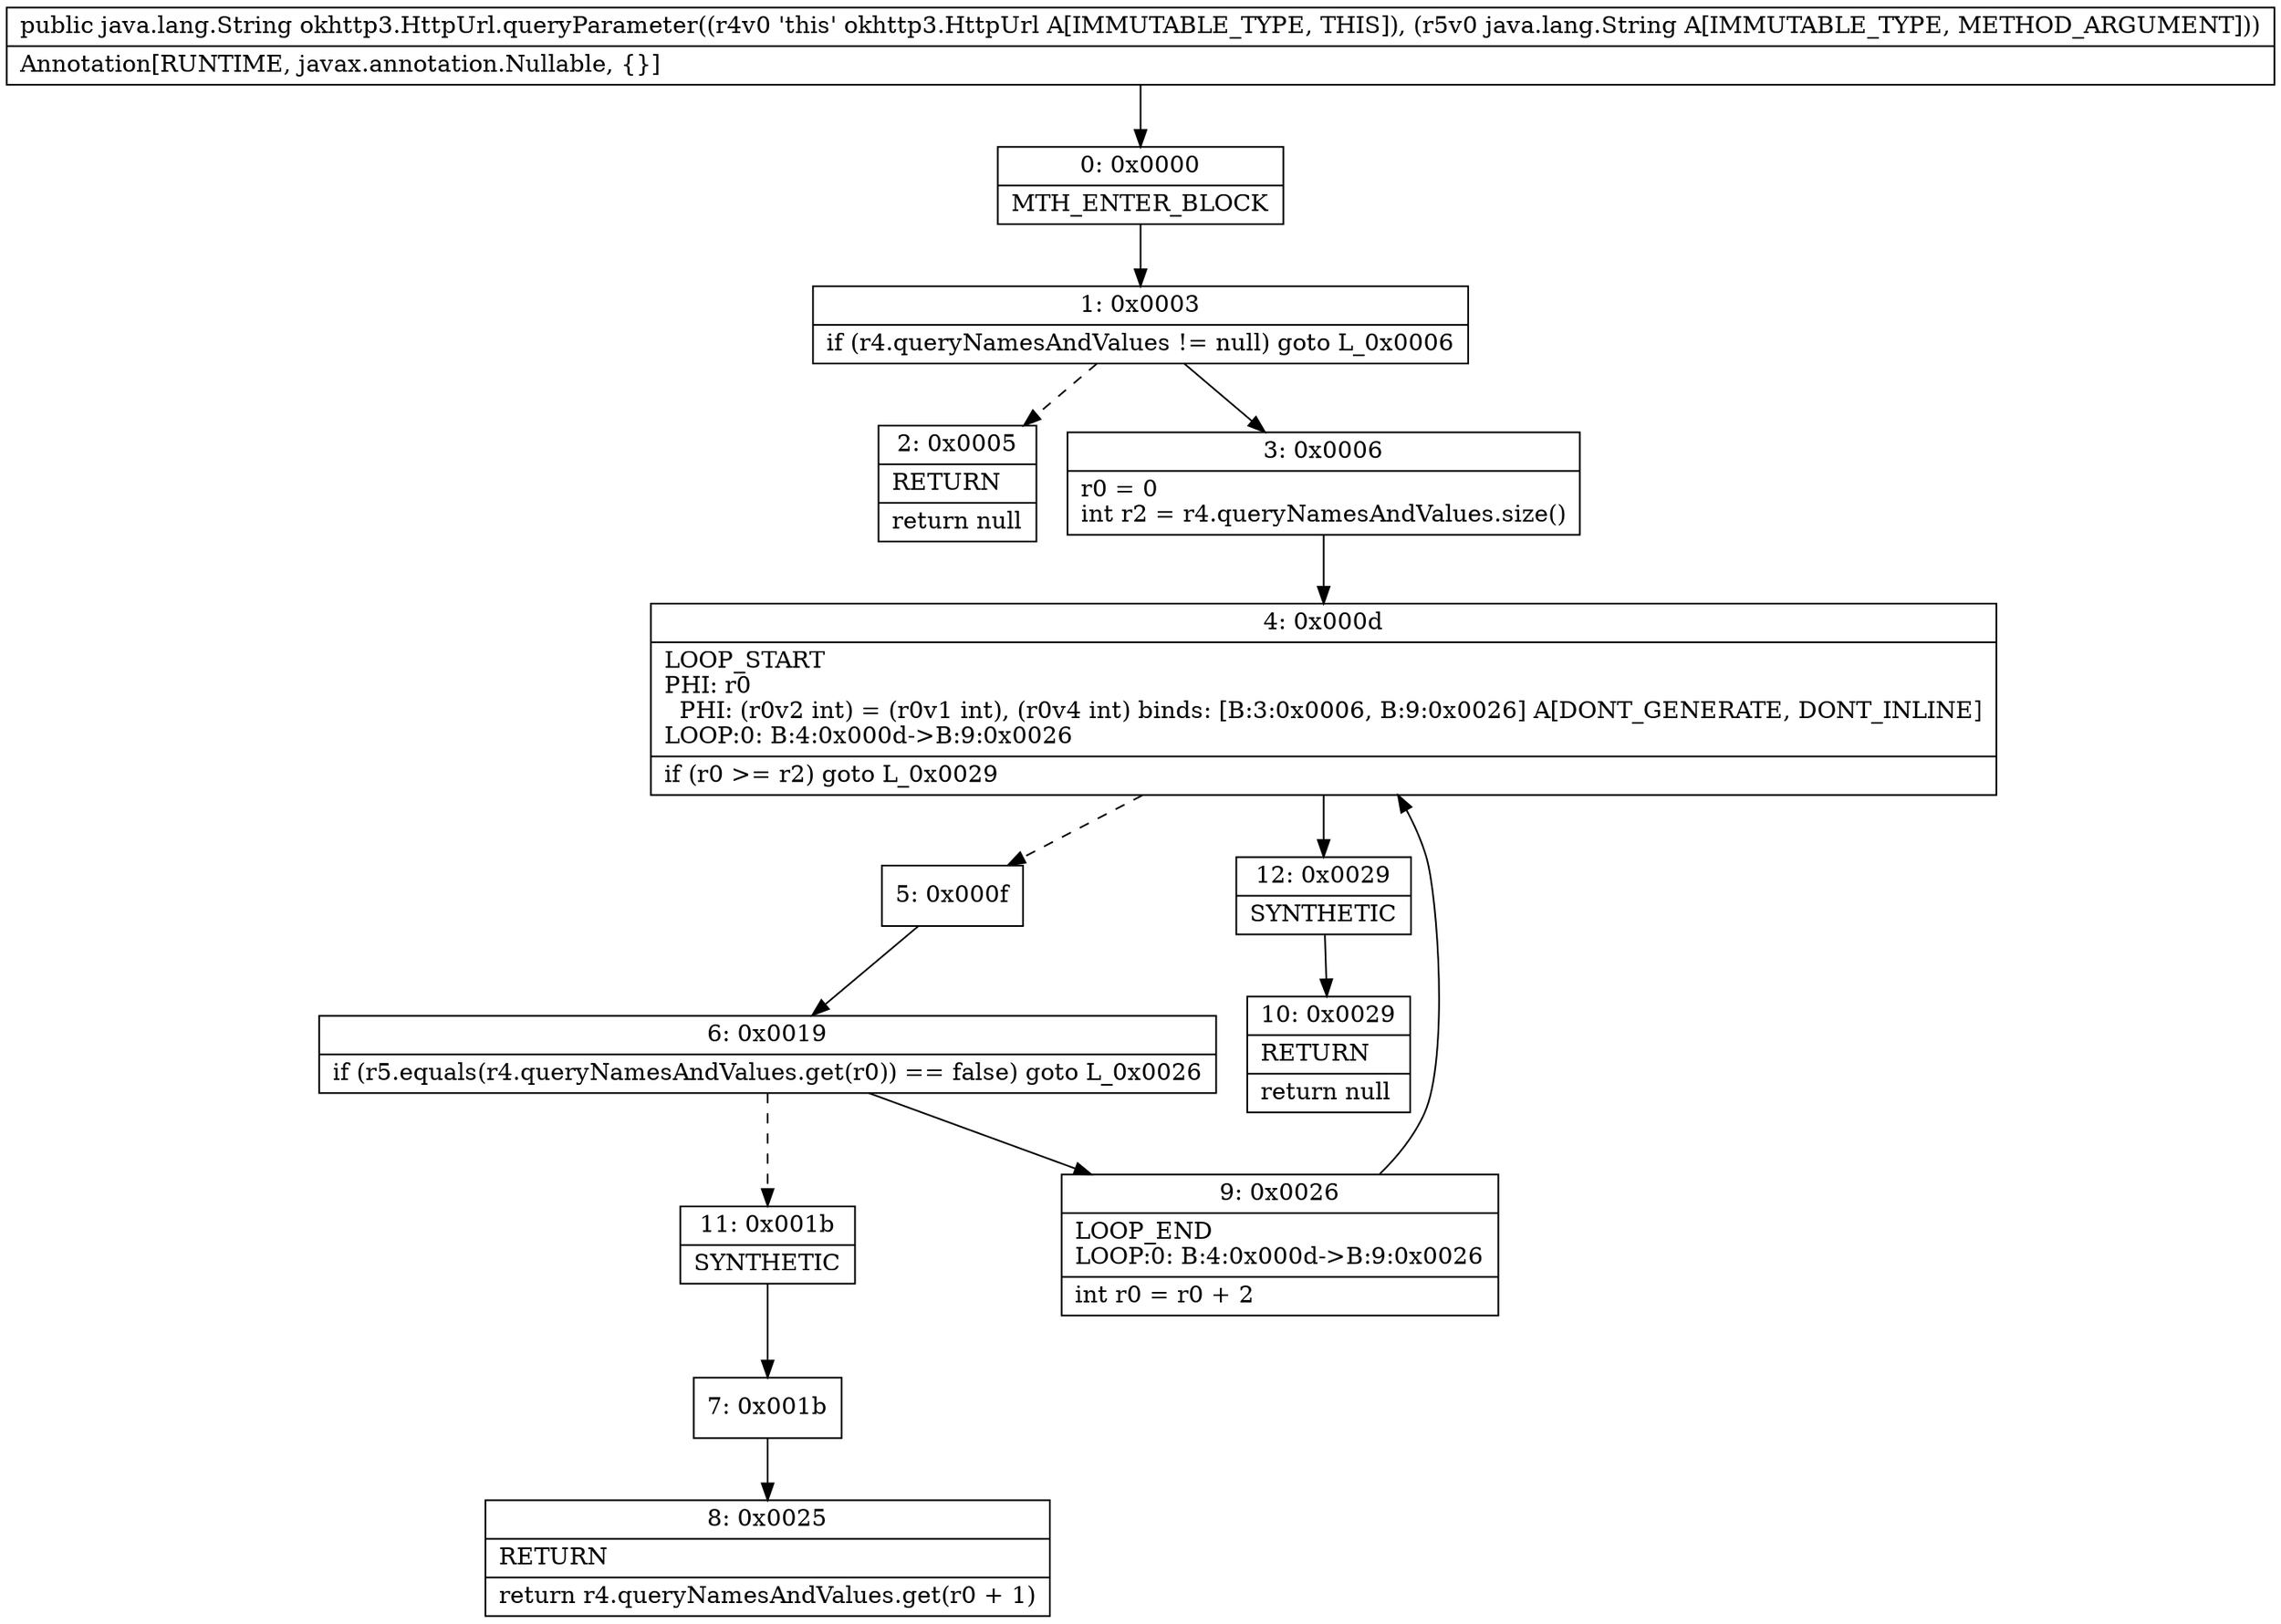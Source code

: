 digraph "CFG forokhttp3.HttpUrl.queryParameter(Ljava\/lang\/String;)Ljava\/lang\/String;" {
Node_0 [shape=record,label="{0\:\ 0x0000|MTH_ENTER_BLOCK\l}"];
Node_1 [shape=record,label="{1\:\ 0x0003|if (r4.queryNamesAndValues != null) goto L_0x0006\l}"];
Node_2 [shape=record,label="{2\:\ 0x0005|RETURN\l|return null\l}"];
Node_3 [shape=record,label="{3\:\ 0x0006|r0 = 0\lint r2 = r4.queryNamesAndValues.size()\l}"];
Node_4 [shape=record,label="{4\:\ 0x000d|LOOP_START\lPHI: r0 \l  PHI: (r0v2 int) = (r0v1 int), (r0v4 int) binds: [B:3:0x0006, B:9:0x0026] A[DONT_GENERATE, DONT_INLINE]\lLOOP:0: B:4:0x000d\-\>B:9:0x0026\l|if (r0 \>= r2) goto L_0x0029\l}"];
Node_5 [shape=record,label="{5\:\ 0x000f}"];
Node_6 [shape=record,label="{6\:\ 0x0019|if (r5.equals(r4.queryNamesAndValues.get(r0)) == false) goto L_0x0026\l}"];
Node_7 [shape=record,label="{7\:\ 0x001b}"];
Node_8 [shape=record,label="{8\:\ 0x0025|RETURN\l|return r4.queryNamesAndValues.get(r0 + 1)\l}"];
Node_9 [shape=record,label="{9\:\ 0x0026|LOOP_END\lLOOP:0: B:4:0x000d\-\>B:9:0x0026\l|int r0 = r0 + 2\l}"];
Node_10 [shape=record,label="{10\:\ 0x0029|RETURN\l|return null\l}"];
Node_11 [shape=record,label="{11\:\ 0x001b|SYNTHETIC\l}"];
Node_12 [shape=record,label="{12\:\ 0x0029|SYNTHETIC\l}"];
MethodNode[shape=record,label="{public java.lang.String okhttp3.HttpUrl.queryParameter((r4v0 'this' okhttp3.HttpUrl A[IMMUTABLE_TYPE, THIS]), (r5v0 java.lang.String A[IMMUTABLE_TYPE, METHOD_ARGUMENT]))  | Annotation[RUNTIME, javax.annotation.Nullable, \{\}]\l}"];
MethodNode -> Node_0;
Node_0 -> Node_1;
Node_1 -> Node_2[style=dashed];
Node_1 -> Node_3;
Node_3 -> Node_4;
Node_4 -> Node_5[style=dashed];
Node_4 -> Node_12;
Node_5 -> Node_6;
Node_6 -> Node_9;
Node_6 -> Node_11[style=dashed];
Node_7 -> Node_8;
Node_9 -> Node_4;
Node_11 -> Node_7;
Node_12 -> Node_10;
}

